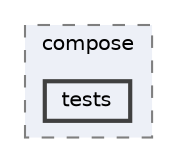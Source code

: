 digraph "/home/jam/Research/IRES-2025/dev/src/llm-scripts/testing/hypothesis-testing/hyp-env/lib/python3.12/site-packages/sklearn/compose/tests"
{
 // LATEX_PDF_SIZE
  bgcolor="transparent";
  edge [fontname=Helvetica,fontsize=10,labelfontname=Helvetica,labelfontsize=10];
  node [fontname=Helvetica,fontsize=10,shape=box,height=0.2,width=0.4];
  compound=true
  subgraph clusterdir_b420628b6ef5119df902a6baaef81aed {
    graph [ bgcolor="#edf0f7", pencolor="grey50", label="compose", fontname=Helvetica,fontsize=10 style="filled,dashed", URL="dir_b420628b6ef5119df902a6baaef81aed.html",tooltip=""]
  dir_63ab5762b054321ecdba76fae0730365 [label="tests", fillcolor="#edf0f7", color="grey25", style="filled,bold", URL="dir_63ab5762b054321ecdba76fae0730365.html",tooltip=""];
  }
}
